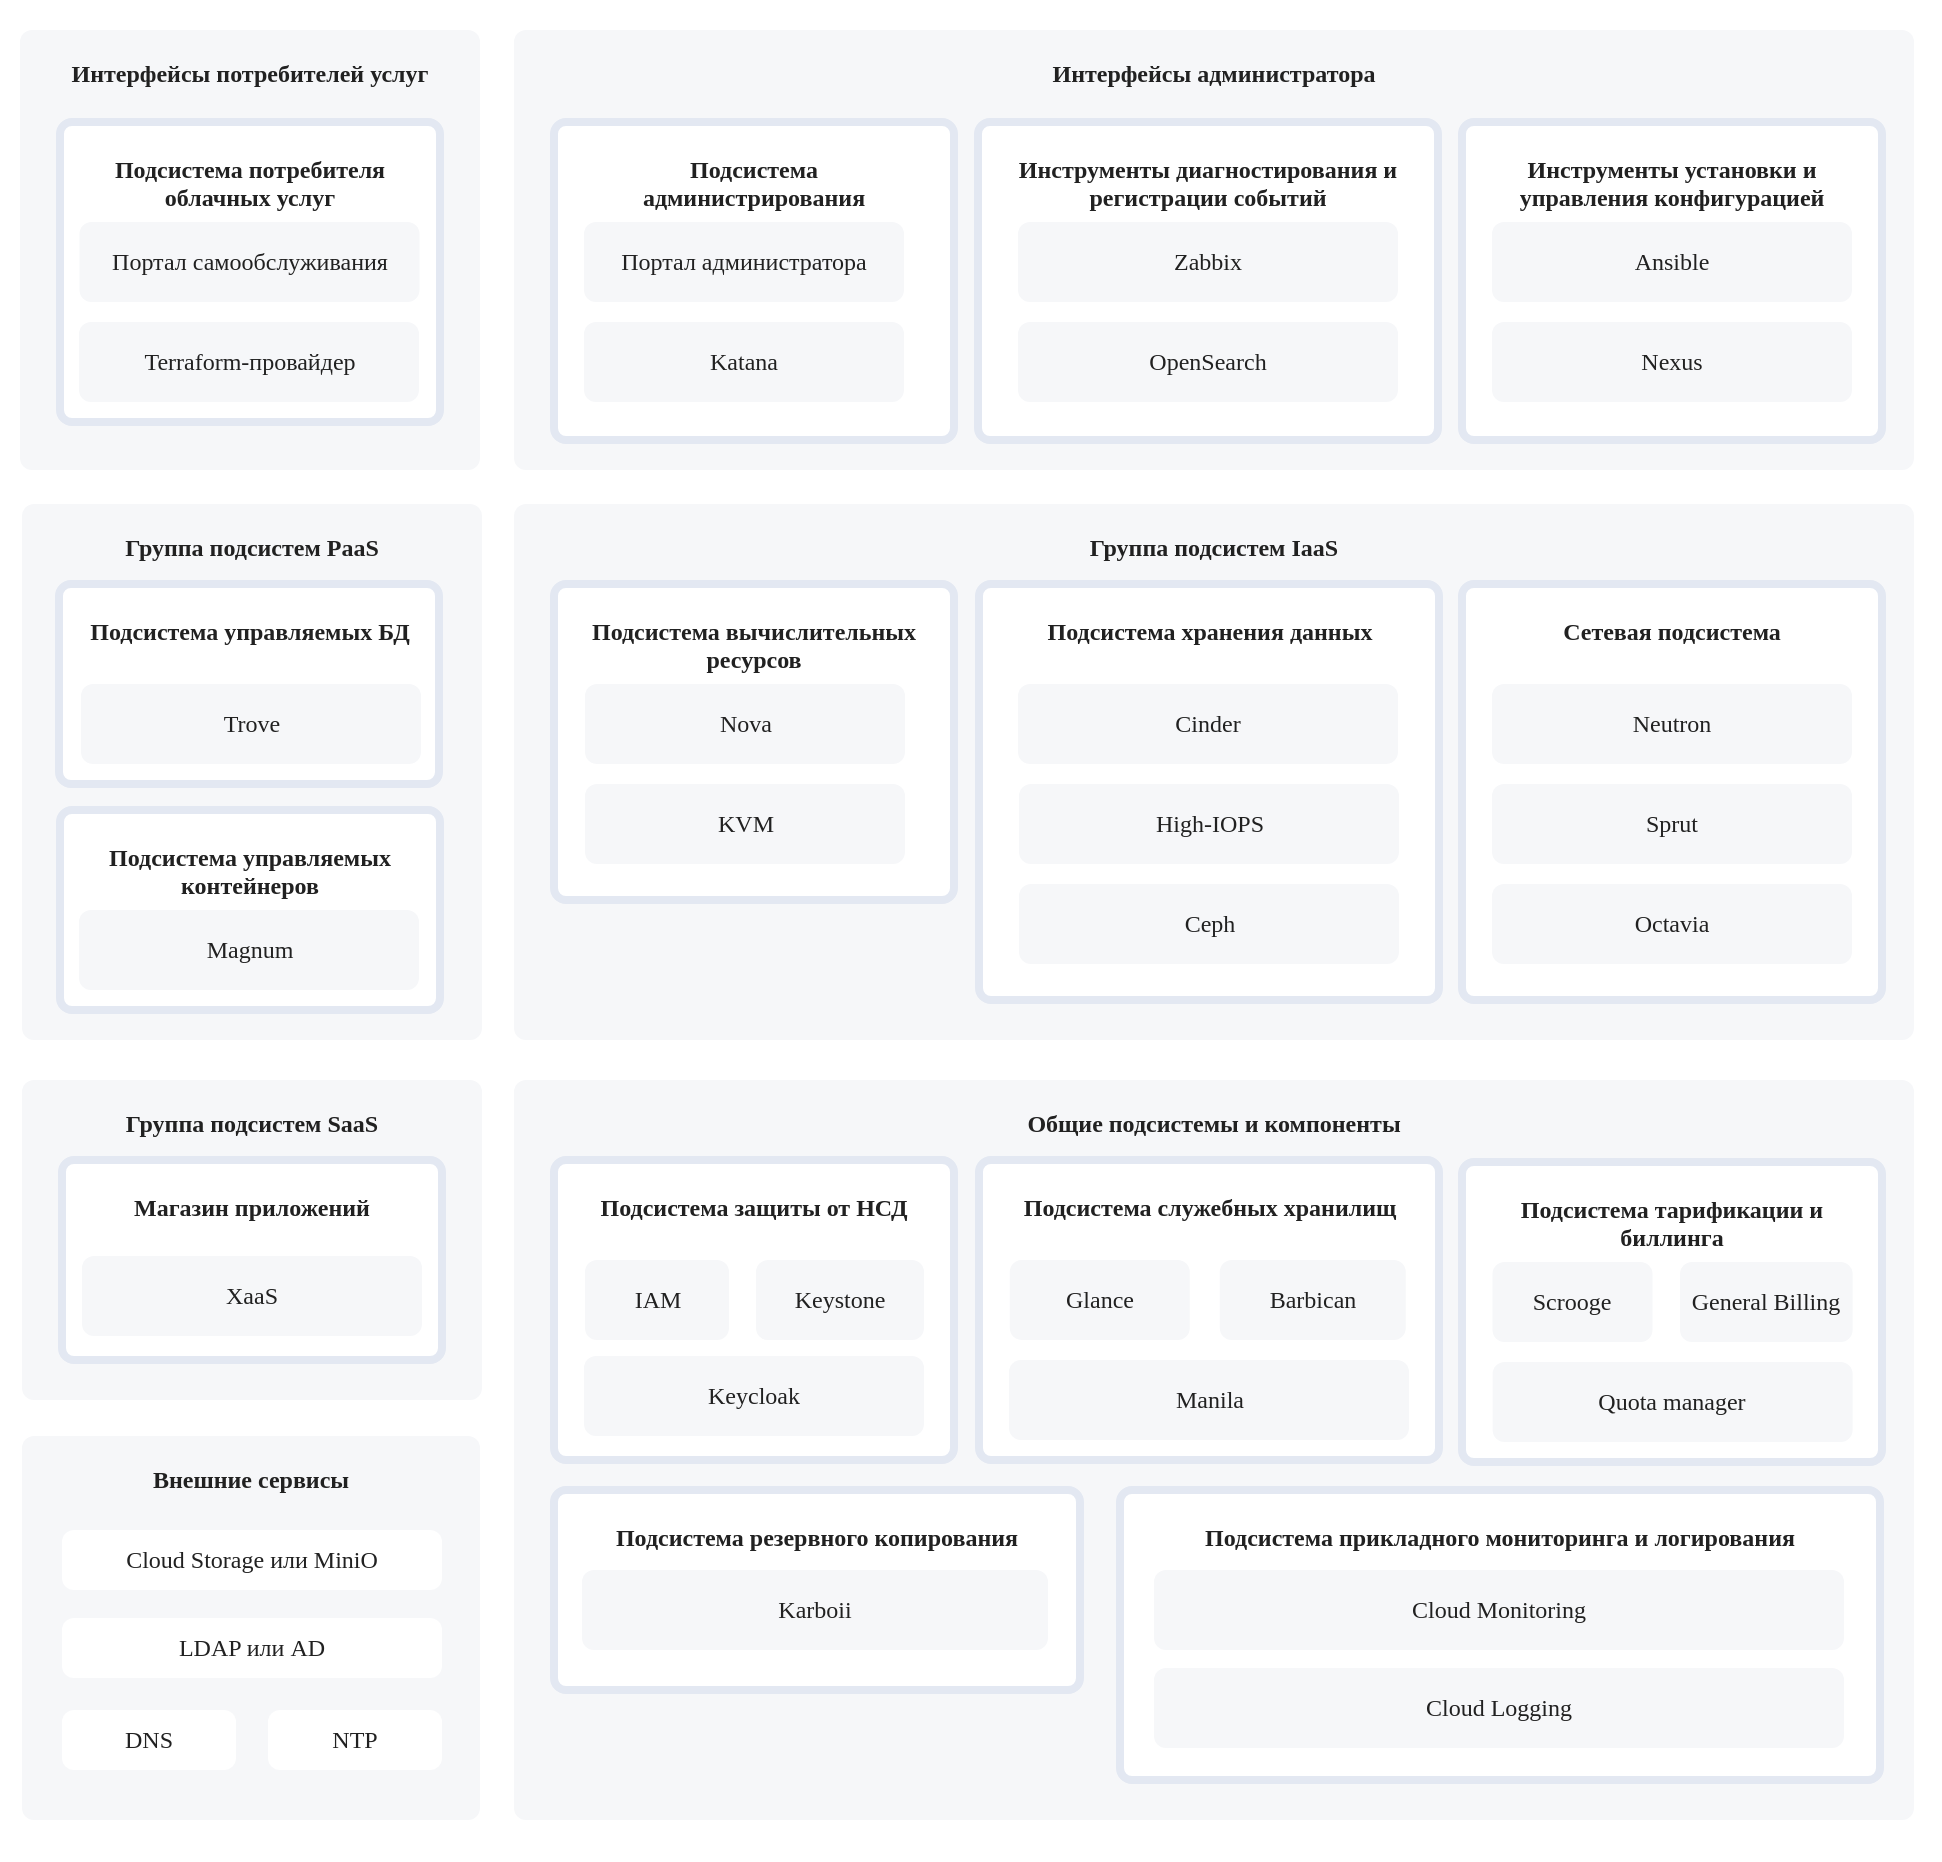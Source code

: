 <mxfile version="22.1.2" type="device">
  <diagram name="arch_subsystem" id="bEgJIQBJB0ulJ25TQlFj">
    <mxGraphModel dx="780" dy="496" grid="1" gridSize="10" guides="1" tooltips="1" connect="1" arrows="1" fold="1" page="1" pageScale="1" pageWidth="827" pageHeight="1169" math="0" shadow="0">
      <root>
        <mxCell id="0" />
        <mxCell id="1" parent="0" />
        <mxCell id="7h5ZNKnBgla9y5IF8o7V-1" value="" style="rounded=1;whiteSpace=wrap;html=1;fontFamily=VK Sans Display;strokeColor=none;arcsize=12;fillColor=#FFFFFF;spacing=0;spacingTop=12;spacingBottom=12;arcSize=12;absoluteArcSize=1;fontSize=14;fontColor=#212121;" parent="1" vertex="1">
          <mxGeometry x="70" y="210" width="970" height="930" as="geometry" />
        </mxCell>
        <mxCell id="7h5ZNKnBgla9y5IF8o7V-2" value="&lt;font&gt;Интерфейсы администратора&lt;/font&gt;" style="rounded=1;whiteSpace=wrap;html=1;fontFamily=VK Sans Display;strokeColor=none;arcSize=12;fillColor=#F6F7F9;spacing=10;verticalAlign=top;spacingTop=0;spacingLeft=0;spacingBottom=0;fontStyle=1;arcSize=12;absoluteArcSize=1;fontColor=#212121;" parent="1" vertex="1">
          <mxGeometry x="327" y="225" width="700" height="220" as="geometry" />
        </mxCell>
        <mxCell id="7h5ZNKnBgla9y5IF8o7V-3" value="&lt;font&gt;Группа подсистем PaaS&lt;/font&gt;" style="rounded=1;whiteSpace=wrap;html=1;fontFamily=VK Sans Display;strokeColor=none;arcSize=12;fillColor=#F6F7F9;spacing=10;verticalAlign=top;spacingTop=0;spacingLeft=0;spacingBottom=0;fontStyle=1;arcSize=12;absoluteArcSize=1;fontColor=#212121;" parent="1" vertex="1">
          <mxGeometry x="81" y="462" width="230" height="268" as="geometry" />
        </mxCell>
        <mxCell id="7h5ZNKnBgla9y5IF8o7V-4" value="&lt;font&gt;Группа подсистем IaaS&lt;/font&gt;" style="rounded=1;whiteSpace=wrap;html=1;fontFamily=VK Sans Display;strokeColor=none;arcSize=12;fillColor=#F6F7F9;spacing=10;verticalAlign=top;spacingTop=0;spacingLeft=0;spacingBottom=0;fontStyle=1;arcSize=12;absoluteArcSize=1;fontColor=#212121;" parent="1" vertex="1">
          <mxGeometry x="327" y="462" width="700" height="268" as="geometry" />
        </mxCell>
        <mxCell id="7h5ZNKnBgla9y5IF8o7V-5" value="&lt;font&gt;Общие подсистемы и компоненты&lt;/font&gt;" style="rounded=1;whiteSpace=wrap;html=1;fontFamily=VK Sans Display;strokeColor=none;arcSize=12;fillColor=#F6F7F9;spacing=10;verticalAlign=top;spacingTop=0;spacingLeft=0;spacingBottom=0;fontStyle=1;arcSize=12;absoluteArcSize=1;fontColor=#212121;" parent="1" vertex="1">
          <mxGeometry x="327" y="750" width="700" height="370" as="geometry" />
        </mxCell>
        <mxCell id="7h5ZNKnBgla9y5IF8o7V-6" value="Подсистема управляемых контейнеров" style="rounded=1;whiteSpace=wrap;html=1;fontFamily=VK Sans Display;strokeColor=#E3E8F2;arcSize=12;fillColor=#FFF;spacing=12;verticalAlign=top;spacingTop=0;strokeWidth=4;spacingLeft=0;spacingBottom=0;fontStyle=1;absoluteArcSize=1;fontColor=#212121;" parent="1" vertex="1">
          <mxGeometry x="100" y="615" width="190" height="100" as="geometry" />
        </mxCell>
        <mxCell id="7h5ZNKnBgla9y5IF8o7V-7" value="Magnum" style="rounded=1;whiteSpace=wrap;html=1;fontFamily=VK Sans Display;strokeColor=none;arcsize=12;fillColor=#F6F7F9;spacing=0;spacingTop=12;spacingBottom=12;arcSize=12;absoluteArcSize=1;fontColor=#212121;" parent="1" vertex="1">
          <mxGeometry x="109.5" y="665" width="170" height="40" as="geometry" />
        </mxCell>
        <mxCell id="7h5ZNKnBgla9y5IF8o7V-8" value="&lt;font&gt;Подсистема управляемых БД&lt;/font&gt;" style="rounded=1;whiteSpace=wrap;html=1;fontFamily=VK Sans Display;strokeColor=#E3E8F2;arcSize=12;fillColor=#FFF;spacing=12;verticalAlign=top;spacingTop=0;strokeWidth=4;spacingLeft=0;spacingBottom=0;fontStyle=1;absoluteArcSize=1;fontColor=#212121;" parent="1" vertex="1">
          <mxGeometry x="99.5" y="502" width="190" height="100" as="geometry" />
        </mxCell>
        <mxCell id="7h5ZNKnBgla9y5IF8o7V-9" value="Trove" style="rounded=1;whiteSpace=wrap;html=1;fontFamily=VK Sans Display;strokeColor=none;arcsize=12;fillColor=#F6F7F9;spacing=0;spacingTop=12;spacingBottom=12;arcSize=12;absoluteArcSize=1;fontColor=#212121;" parent="1" vertex="1">
          <mxGeometry x="110.5" y="552" width="170" height="40" as="geometry" />
        </mxCell>
        <mxCell id="7h5ZNKnBgla9y5IF8o7V-10" value="Подсистема вычислительных ресурсов" style="rounded=1;whiteSpace=wrap;html=1;fontFamily=VK Sans Display;strokeColor=#E3E8F2;arcSize=12;fillColor=#FFF;spacing=12;verticalAlign=top;spacingTop=0;strokeWidth=4;spacingLeft=0;spacingBottom=0;fontStyle=1;absoluteArcSize=1;fontColor=#212121;" parent="1" vertex="1">
          <mxGeometry x="347" y="502" width="200" height="158" as="geometry" />
        </mxCell>
        <mxCell id="7h5ZNKnBgla9y5IF8o7V-11" value="Nova" style="rounded=1;whiteSpace=wrap;html=1;fontFamily=VK Sans Display;strokeColor=none;arcsize=12;fillColor=#F6F7F9;spacing=0;spacingTop=12;spacingBottom=12;arcSize=12;absoluteArcSize=1;fontColor=#212121;" parent="1" vertex="1">
          <mxGeometry x="362.5" y="552" width="160" height="40" as="geometry" />
        </mxCell>
        <mxCell id="7h5ZNKnBgla9y5IF8o7V-12" value="KVM" style="rounded=1;whiteSpace=wrap;html=1;fontFamily=VK Sans Display;strokeColor=none;arcsize=12;fillColor=#F6F7F9;spacing=0;spacingTop=12;spacingBottom=12;arcSize=12;absoluteArcSize=1;fontColor=#212121;" parent="1" vertex="1">
          <mxGeometry x="362.5" y="602" width="160" height="40" as="geometry" />
        </mxCell>
        <mxCell id="7h5ZNKnBgla9y5IF8o7V-13" value="Подсистема хранения данных" style="rounded=1;whiteSpace=wrap;html=1;fontFamily=VK Sans Display;strokeColor=#E3E8F2;arcSize=12;fillColor=#FFF;spacing=12;verticalAlign=top;spacingTop=0;strokeWidth=4;spacingLeft=0;spacingBottom=0;fontStyle=1;absoluteArcSize=1;fontColor=#212121;" parent="1" vertex="1">
          <mxGeometry x="559.5" y="502" width="230" height="208" as="geometry" />
        </mxCell>
        <mxCell id="7h5ZNKnBgla9y5IF8o7V-14" value="Cinder" style="rounded=1;whiteSpace=wrap;html=1;fontFamily=VK Sans Display;strokeColor=none;arcsize=12;fillColor=#F6F7F9;spacing=0;spacingTop=12;spacingBottom=12;arcSize=12;absoluteArcSize=1;fontColor=#212121;" parent="1" vertex="1">
          <mxGeometry x="579" y="552" width="190" height="40" as="geometry" />
        </mxCell>
        <mxCell id="7h5ZNKnBgla9y5IF8o7V-15" value="High-IOPS" style="rounded=1;whiteSpace=wrap;html=1;fontFamily=VK Sans Display;strokeColor=none;arcsize=12;fillColor=#F6F7F9;spacing=0;spacingTop=12;spacingBottom=12;arcSize=12;absoluteArcSize=1;fontColor=#212121;" parent="1" vertex="1">
          <mxGeometry x="579.5" y="602" width="190" height="40" as="geometry" />
        </mxCell>
        <mxCell id="7h5ZNKnBgla9y5IF8o7V-16" value="Ceph" style="rounded=1;whiteSpace=wrap;html=1;fontFamily=VK Sans Display;strokeColor=none;arcsize=12;fillColor=#F6F7F9;spacing=0;spacingTop=12;spacingBottom=12;arcSize=12;absoluteArcSize=1;fontColor=#212121;" parent="1" vertex="1">
          <mxGeometry x="579.5" y="652" width="190" height="40" as="geometry" />
        </mxCell>
        <mxCell id="7h5ZNKnBgla9y5IF8o7V-17" value="Сетевая подсистема" style="rounded=1;whiteSpace=wrap;html=1;fontFamily=VK Sans Display;strokeColor=#E3E8F2;arcSize=12;fillColor=#FFF;spacing=12;verticalAlign=top;spacingTop=0;strokeWidth=4;spacingLeft=0;spacingBottom=0;fontStyle=1;absoluteArcSize=1;fontColor=#212121;" parent="1" vertex="1">
          <mxGeometry x="801" y="502" width="210" height="208" as="geometry" />
        </mxCell>
        <mxCell id="7h5ZNKnBgla9y5IF8o7V-18" value="Neutron" style="rounded=1;whiteSpace=wrap;html=1;fontFamily=VK Sans Display;strokeColor=none;arcsize=12;fillColor=#F6F7F9;spacing=0;spacingTop=12;spacingBottom=12;arcSize=12;absoluteArcSize=1;fontColor=#212121;" parent="1" vertex="1">
          <mxGeometry x="816" y="552" width="180" height="40" as="geometry" />
        </mxCell>
        <mxCell id="7h5ZNKnBgla9y5IF8o7V-19" value="Sprut" style="rounded=1;whiteSpace=wrap;html=1;fontFamily=VK Sans Display;strokeColor=none;arcsize=12;fillColor=#F6F7F9;spacing=0;spacingTop=12;spacingBottom=12;arcSize=12;absoluteArcSize=1;fontColor=#212121;" parent="1" vertex="1">
          <mxGeometry x="816" y="602" width="180" height="40" as="geometry" />
        </mxCell>
        <mxCell id="7h5ZNKnBgla9y5IF8o7V-20" value="Подсистема служебных хранилищ" style="rounded=1;whiteSpace=wrap;html=1;fontFamily=VK Sans Display;strokeColor=#E3E8F2;arcSize=12;fillColor=#FFF;spacing=12;verticalAlign=top;spacingTop=0;strokeWidth=4;spacingLeft=0;spacingBottom=0;fontStyle=1;absoluteArcSize=1;fontColor=#212121;" parent="1" vertex="1">
          <mxGeometry x="559.5" y="790" width="230" height="150" as="geometry" />
        </mxCell>
        <mxCell id="7h5ZNKnBgla9y5IF8o7V-21" value="Glance" style="rounded=1;whiteSpace=wrap;html=1;fontFamily=VK Sans Display;strokeColor=none;arcsize=12;fillColor=#F6F7F9;spacing=0;spacingTop=12;spacingBottom=12;arcSize=12;absoluteArcSize=1;fontColor=#212121;" parent="1" vertex="1">
          <mxGeometry x="574.88" y="840" width="90" height="40" as="geometry" />
        </mxCell>
        <mxCell id="7h5ZNKnBgla9y5IF8o7V-22" value="Barbican" style="rounded=1;whiteSpace=wrap;html=1;fontFamily=VK Sans Display;strokeColor=none;arcsize=12;fillColor=#F6F7F9;spacing=0;spacingTop=12;spacingBottom=12;arcSize=12;absoluteArcSize=1;fontColor=#212121;" parent="1" vertex="1">
          <mxGeometry x="679.88" y="840" width="93" height="40" as="geometry" />
        </mxCell>
        <mxCell id="7h5ZNKnBgla9y5IF8o7V-23" value="Manila" style="rounded=1;whiteSpace=wrap;html=1;fontFamily=VK Sans Display;strokeColor=none;arcsize=12;fillColor=#F6F7F9;spacing=0;spacingTop=12;spacingBottom=12;arcSize=12;absoluteArcSize=1;fontColor=#212121;" parent="1" vertex="1">
          <mxGeometry x="574.5" y="890" width="200" height="40" as="geometry" />
        </mxCell>
        <mxCell id="7h5ZNKnBgla9y5IF8o7V-24" value="Подсистема тарификации и биллинга" style="rounded=1;whiteSpace=wrap;html=1;fontFamily=VK Sans Display;strokeColor=#E3E8F2;arcSize=12;fillColor=#FFF;spacing=12;verticalAlign=top;spacingTop=0;strokeWidth=4;spacingLeft=0;spacingBottom=0;fontStyle=1;absoluteArcSize=1;fontColor=#212121;" parent="1" vertex="1">
          <mxGeometry x="801" y="791" width="210" height="150" as="geometry" />
        </mxCell>
        <mxCell id="7h5ZNKnBgla9y5IF8o7V-25" value="Scrooge" style="rounded=1;whiteSpace=wrap;html=1;fontFamily=VK Sans Display;strokeColor=none;arcsize=12;fillColor=#F6F7F9;spacing=0;spacingTop=12;spacingBottom=12;arcSize=12;absoluteArcSize=1;fontColor=#212121;" parent="1" vertex="1">
          <mxGeometry x="816.25" y="841" width="80" height="40" as="geometry" />
        </mxCell>
        <mxCell id="7h5ZNKnBgla9y5IF8o7V-26" value="General Billing" style="rounded=1;whiteSpace=wrap;html=1;fontFamily=VK Sans Display;strokeColor=none;arcsize=12;fillColor=#F6F7F9;spacing=0;spacingTop=12;spacingBottom=12;arcSize=12;absoluteArcSize=1;fontColor=#212121;" parent="1" vertex="1">
          <mxGeometry x="910" y="841" width="86.31" height="40" as="geometry" />
        </mxCell>
        <mxCell id="7h5ZNKnBgla9y5IF8o7V-27" value="Подсистема защиты от НСД" style="rounded=1;whiteSpace=wrap;html=1;fontFamily=VK Sans Display;strokeColor=#E3E8F2;arcSize=12;fillColor=#FFF;spacing=12;verticalAlign=top;spacingTop=0;strokeWidth=4;spacingLeft=0;spacingBottom=0;fontStyle=1;absoluteArcSize=1;fontColor=#212121;" parent="1" vertex="1">
          <mxGeometry x="347" y="790" width="200" height="150" as="geometry" />
        </mxCell>
        <mxCell id="7h5ZNKnBgla9y5IF8o7V-28" value="IAM" style="rounded=1;whiteSpace=wrap;html=1;fontFamily=VK Sans Display;strokeColor=none;arcsize=12;fillColor=#F6F7F9;spacing=0;spacingTop=12;spacingBottom=12;arcSize=12;absoluteArcSize=1;fontColor=#212121;" parent="1" vertex="1">
          <mxGeometry x="362.5" y="840" width="72" height="40" as="geometry" />
        </mxCell>
        <mxCell id="7h5ZNKnBgla9y5IF8o7V-29" value="Keystone" style="rounded=1;whiteSpace=wrap;html=1;fontFamily=VK Sans Display;strokeColor=none;arcsize=12;fillColor=#F6F7F9;spacing=0;spacingTop=12;spacingBottom=12;arcSize=12;absoluteArcSize=1;fontColor=#212121;" parent="1" vertex="1">
          <mxGeometry x="448" y="840" width="84" height="40" as="geometry" />
        </mxCell>
        <mxCell id="7h5ZNKnBgla9y5IF8o7V-30" value="Keycloak" style="rounded=1;whiteSpace=wrap;html=1;fontFamily=VK Sans Display;strokeColor=none;arcsize=12;fillColor=#F6F7F9;spacing=0;spacingTop=12;spacingBottom=12;arcSize=12;absoluteArcSize=1;fontColor=#212121;" parent="1" vertex="1">
          <mxGeometry x="362" y="888" width="170" height="40" as="geometry" />
        </mxCell>
        <mxCell id="7h5ZNKnBgla9y5IF8o7V-31" value="Подсистема резервного копирования" style="rounded=1;whiteSpace=wrap;html=1;fontFamily=VK Sans Display;strokeColor=#E3E8F2;arcSize=12;fillColor=#FFF;spacing=12;verticalAlign=top;spacingTop=0;strokeWidth=4;spacingLeft=0;spacingBottom=0;fontStyle=1;absoluteArcSize=1;fontColor=#212121;" parent="1" vertex="1">
          <mxGeometry x="347" y="955" width="263" height="100" as="geometry" />
        </mxCell>
        <mxCell id="7h5ZNKnBgla9y5IF8o7V-32" value="Karboii" style="rounded=1;whiteSpace=wrap;html=1;fontFamily=VK Sans Display;strokeColor=none;arcsize=12;fillColor=#F6F7F9;spacing=0;spacingTop=12;spacingBottom=12;arcSize=12;absoluteArcSize=1;fontColor=#212121;" parent="1" vertex="1">
          <mxGeometry x="361" y="995" width="233" height="40" as="geometry" />
        </mxCell>
        <mxCell id="7h5ZNKnBgla9y5IF8o7V-33" value="&lt;font&gt;Интерфейсы потребителей услуг&lt;/font&gt;" style="rounded=1;whiteSpace=wrap;html=1;fontFamily=VK Sans Display;strokeColor=none;arcSize=12;fillColor=#F6F7F9;spacing=10;verticalAlign=top;spacingTop=0;spacingLeft=0;spacingBottom=0;fontStyle=1;arcSize=12;absoluteArcSize=1;fontColor=#212121;" parent="1" vertex="1">
          <mxGeometry x="80" y="225" width="230" height="220" as="geometry" />
        </mxCell>
        <mxCell id="7h5ZNKnBgla9y5IF8o7V-34" value="Подсистема потребителя облачных услуг" style="rounded=1;whiteSpace=wrap;html=1;fontFamily=VK Sans Display;strokeColor=#E3E8F2;arcSize=12;fillColor=#FFF;spacing=12;verticalAlign=top;spacingTop=0;strokeWidth=4;spacingLeft=0;spacingBottom=0;fontStyle=1;absoluteArcSize=1;fontColor=#212121;" parent="1" vertex="1">
          <mxGeometry x="100" y="271" width="190" height="150" as="geometry" />
        </mxCell>
        <mxCell id="7h5ZNKnBgla9y5IF8o7V-35" value="Портал самообслуживания" style="rounded=1;whiteSpace=wrap;html=1;fontFamily=VK Sans Display;strokeColor=none;arcsize=12;fillColor=#F6F7F9;spacing=0;spacingTop=12;spacingBottom=12;arcSize=12;absoluteArcSize=1;fontColor=#212121;" parent="1" vertex="1">
          <mxGeometry x="109.75" y="321" width="170" height="40" as="geometry" />
        </mxCell>
        <mxCell id="7h5ZNKnBgla9y5IF8o7V-36" value="Terraform-провайдер" style="rounded=1;whiteSpace=wrap;html=1;fontFamily=VK Sans Display;strokeColor=none;arcsize=12;fillColor=#F6F7F9;spacing=0;spacingTop=12;spacingBottom=12;arcSize=12;absoluteArcSize=1;fontColor=#212121;" parent="1" vertex="1">
          <mxGeometry x="109.5" y="371" width="170" height="40" as="geometry" />
        </mxCell>
        <mxCell id="7h5ZNKnBgla9y5IF8o7V-37" value="Подсистема администрирования" style="rounded=1;whiteSpace=wrap;html=1;fontFamily=VK Sans Display;strokeColor=#E3E8F2;arcSize=12;fillColor=#FFF;spacing=12;verticalAlign=top;spacingTop=0;strokeWidth=4;spacingLeft=0;spacingBottom=0;fontStyle=1;absoluteArcSize=1;fontColor=#212121;" parent="1" vertex="1">
          <mxGeometry x="347" y="271" width="200" height="159" as="geometry" />
        </mxCell>
        <mxCell id="7h5ZNKnBgla9y5IF8o7V-38" value="Портал администратора" style="rounded=1;whiteSpace=wrap;html=1;fontFamily=VK Sans Display;strokeColor=none;arcsize=12;fillColor=#F6F7F9;spacing=0;spacingTop=12;spacingBottom=12;arcSize=12;absoluteArcSize=1;fontColor=#212121;" parent="1" vertex="1">
          <mxGeometry x="362" y="321" width="160" height="40" as="geometry" />
        </mxCell>
        <mxCell id="7h5ZNKnBgla9y5IF8o7V-39" value="Инструменты установки и управления конфигурацией" style="rounded=1;whiteSpace=wrap;html=1;fontFamily=VK Sans Display;strokeColor=#E3E8F2;arcSize=12;fillColor=#FFF;spacing=12;verticalAlign=top;spacingTop=0;strokeWidth=4;spacingLeft=0;spacingBottom=0;fontStyle=1;absoluteArcSize=1;fontColor=#212121;" parent="1" vertex="1">
          <mxGeometry x="801" y="271" width="210" height="159" as="geometry" />
        </mxCell>
        <mxCell id="7h5ZNKnBgla9y5IF8o7V-40" value="Nexus" style="rounded=1;whiteSpace=wrap;html=1;fontFamily=VK Sans Display;strokeColor=none;arcsize=12;fillColor=#F6F7F9;spacing=0;spacingTop=12;spacingBottom=12;arcSize=12;absoluteArcSize=1;fontColor=#212121;" parent="1" vertex="1">
          <mxGeometry x="816" y="371" width="180" height="40" as="geometry" />
        </mxCell>
        <mxCell id="7h5ZNKnBgla9y5IF8o7V-41" value="Ansible" style="rounded=1;whiteSpace=wrap;html=1;fontFamily=VK Sans Display;strokeColor=none;arcsize=12;fillColor=#F6F7F9;spacing=0;spacingTop=12;spacingBottom=12;arcSize=12;absoluteArcSize=1;fontColor=#212121;" parent="1" vertex="1">
          <mxGeometry x="816" y="321" width="180" height="40" as="geometry" />
        </mxCell>
        <mxCell id="7h5ZNKnBgla9y5IF8o7V-42" value="Инструменты диагностирования и регистрации событий" style="rounded=1;whiteSpace=wrap;html=1;fontFamily=VK Sans Display;strokeColor=#E3E8F2;arcSize=12;fillColor=#FFF;spacing=12;verticalAlign=top;spacingTop=0;strokeWidth=4;spacingLeft=0;spacingBottom=0;fontStyle=1;absoluteArcSize=1;fontColor=#212121;" parent="1" vertex="1">
          <mxGeometry x="559" y="271" width="230" height="159" as="geometry" />
        </mxCell>
        <mxCell id="7h5ZNKnBgla9y5IF8o7V-43" value="Zabbix" style="rounded=1;whiteSpace=wrap;html=1;fontFamily=VK Sans Display;strokeColor=none;arcsize=12;fillColor=#F6F7F9;spacing=0;spacingTop=12;spacingBottom=12;arcSize=12;absoluteArcSize=1;fontColor=#212121;" parent="1" vertex="1">
          <mxGeometry x="579" y="321" width="190" height="40" as="geometry" />
        </mxCell>
        <mxCell id="7h5ZNKnBgla9y5IF8o7V-44" value="OpenSearch" style="rounded=1;whiteSpace=wrap;html=1;fontFamily=VK Sans Display;strokeColor=none;arcsize=12;fillColor=#F6F7F9;spacing=0;spacingTop=12;spacingBottom=12;arcSize=12;absoluteArcSize=1;fontColor=#212121;" parent="1" vertex="1">
          <mxGeometry x="579" y="371" width="190" height="40" as="geometry" />
        </mxCell>
        <mxCell id="7h5ZNKnBgla9y5IF8o7V-45" value="Katana" style="rounded=1;whiteSpace=wrap;html=1;fontFamily=VK Sans Display;strokeColor=none;arcsize=12;fillColor=#F6F7F9;spacing=0;spacingTop=12;spacingBottom=12;arcSize=12;absoluteArcSize=1;fontColor=#212121;" parent="1" vertex="1">
          <mxGeometry x="362" y="371" width="160" height="40" as="geometry" />
        </mxCell>
        <mxCell id="7h5ZNKnBgla9y5IF8o7V-46" value="Quota manager" style="rounded=1;whiteSpace=wrap;html=1;fontFamily=VK Sans Display;strokeColor=none;arcsize=12;fillColor=#F6F7F9;spacing=0;spacingTop=12;spacingBottom=12;arcSize=12;absoluteArcSize=1;fontColor=#212121;" parent="1" vertex="1">
          <mxGeometry x="816.31" y="891" width="180" height="40" as="geometry" />
        </mxCell>
        <mxCell id="7h5ZNKnBgla9y5IF8o7V-47" value="Внешние сервисы" style="rounded=1;whiteSpace=wrap;html=1;fontFamily=VK Sans Display;strokeColor=none;arcsize=12;fillColor=#F6F7F9;spacing=10;verticalAlign=top;spacingTop=0;spacingLeft=0;spacingRight=0;fontStyle=1;arcSize=12;absoluteArcSize=1;fontColor=#212121;" parent="1" vertex="1">
          <mxGeometry x="81" y="928" width="229" height="192" as="geometry" />
        </mxCell>
        <mxCell id="7h5ZNKnBgla9y5IF8o7V-48" value="Cloud Storage или MiniO" style="rounded=1;whiteSpace=wrap;html=1;fontFamily=VK Sans Display;strokeColor=none;arcsize=12;fillColor=#FFFFFF;spacing=0;spacingTop=12;spacingBottom=12;arcSize=12;absoluteArcSize=1;fontColor=#212121;" parent="1" vertex="1">
          <mxGeometry x="101" y="975" width="190" height="30" as="geometry" />
        </mxCell>
        <mxCell id="7h5ZNKnBgla9y5IF8o7V-49" value="DNS" style="rounded=1;whiteSpace=wrap;html=1;fontFamily=VK Sans Display;strokeColor=none;arcsize=12;fillColor=#FFF;spacing=0;spacingTop=12;spacingBottom=12;arcSize=12;absoluteArcSize=1;fontColor=#212121;" parent="1" vertex="1">
          <mxGeometry x="101" y="1065" width="87" height="30" as="geometry" />
        </mxCell>
        <mxCell id="7h5ZNKnBgla9y5IF8o7V-50" value="NTP" style="rounded=1;whiteSpace=wrap;html=1;fontFamily=VK Sans Display;strokeColor=none;arcsize=12;fillColor=#FFF;spacing=0;spacingTop=12;spacingBottom=12;arcSize=12;absoluteArcSize=1;fontColor=#212121;" parent="1" vertex="1">
          <mxGeometry x="204" y="1065" width="87" height="30" as="geometry" />
        </mxCell>
        <mxCell id="7h5ZNKnBgla9y5IF8o7V-51" value="LDAP или AD" style="rounded=1;whiteSpace=wrap;html=1;fontFamily=VK Sans Display;strokeColor=none;arcsize=12;fillColor=#FFF;spacing=0;spacingTop=12;spacingBottom=12;arcSize=12;absoluteArcSize=1;fontColor=#212121;" parent="1" vertex="1">
          <mxGeometry x="101" y="1019" width="190" height="30" as="geometry" />
        </mxCell>
        <mxCell id="7h5ZNKnBgla9y5IF8o7V-52" value="&lt;font&gt;Группа подсистем SaaS&lt;/font&gt;" style="rounded=1;whiteSpace=wrap;html=1;fontFamily=VK Sans Display;strokeColor=none;arcSize=12;fillColor=#F6F7F9;spacing=10;verticalAlign=top;spacingTop=0;spacingLeft=0;spacingBottom=0;fontStyle=1;arcSize=12;absoluteArcSize=1;fontColor=#212121;" parent="1" vertex="1">
          <mxGeometry x="81" y="750" width="230" height="160" as="geometry" />
        </mxCell>
        <mxCell id="7h5ZNKnBgla9y5IF8o7V-53" value="Магазин приложений" style="rounded=1;whiteSpace=wrap;html=1;fontFamily=VK Sans Display;strokeColor=#E3E8F2;arcSize=12;fillColor=#FFF;spacing=12;verticalAlign=top;spacingTop=0;strokeWidth=4;spacingLeft=0;spacingBottom=0;fontStyle=1;absoluteArcSize=1;fontColor=#212121;" parent="1" vertex="1">
          <mxGeometry x="101" y="790" width="190" height="100" as="geometry" />
        </mxCell>
        <mxCell id="7h5ZNKnBgla9y5IF8o7V-54" value="XaaS" style="rounded=1;whiteSpace=wrap;html=1;fontFamily=VK Sans Display;strokeColor=none;arcsize=12;fillColor=#F6F7F9;spacing=0;spacingTop=12;spacingBottom=12;arcSize=12;absoluteArcSize=1;fontColor=#212121;" parent="1" vertex="1">
          <mxGeometry x="111" y="838" width="170" height="40" as="geometry" />
        </mxCell>
        <mxCell id="7h5ZNKnBgla9y5IF8o7V-55" value="Подсистема прикладного мониторинга и логирования" style="rounded=1;whiteSpace=wrap;html=1;fontFamily=VK Sans Display;strokeColor=#E3E8F2;arcSize=12;fillColor=#FFF;spacing=12;verticalAlign=top;spacingTop=0;strokeWidth=4;spacingLeft=0;spacingBottom=0;fontStyle=1;absoluteArcSize=1;fontColor=#212121;" parent="1" vertex="1">
          <mxGeometry x="630" y="955" width="380" height="145" as="geometry" />
        </mxCell>
        <mxCell id="7h5ZNKnBgla9y5IF8o7V-56" value="Cloud Logging" style="rounded=1;whiteSpace=wrap;html=1;fontFamily=VK Sans Display;strokeColor=none;arcsize=12;fillColor=#F6F7F9;spacing=0;spacingTop=12;spacingBottom=12;arcSize=12;absoluteArcSize=1;fontColor=#212121;" parent="1" vertex="1">
          <mxGeometry x="647" y="1044" width="345" height="40" as="geometry" />
        </mxCell>
        <mxCell id="7h5ZNKnBgla9y5IF8o7V-57" value="Cloud Monitoring" style="rounded=1;whiteSpace=wrap;html=1;fontFamily=VK Sans Display;strokeColor=none;arcsize=12;fillColor=#F6F7F9;spacing=0;spacingTop=12;spacingBottom=12;arcSize=12;absoluteArcSize=1;fontColor=#212121;" parent="1" vertex="1">
          <mxGeometry x="647" y="995" width="345" height="40" as="geometry" />
        </mxCell>
        <mxCell id="7h5ZNKnBgla9y5IF8o7V-58" value="Octavia" style="rounded=1;whiteSpace=wrap;html=1;fontFamily=VK Sans Display;strokeColor=none;arcsize=12;fillColor=#F6F7F9;spacing=0;spacingTop=12;spacingBottom=12;arcSize=12;absoluteArcSize=1;fontColor=#212121;" parent="1" vertex="1">
          <mxGeometry x="816" y="652" width="180" height="40" as="geometry" />
        </mxCell>
      </root>
    </mxGraphModel>
  </diagram>
</mxfile>
